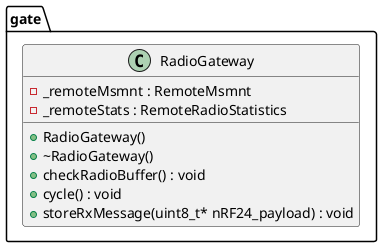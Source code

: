 @startuml





/' Objects '/

namespace gate {
	class RadioGateway {
		+RadioGateway()
		+~RadioGateway()
		-_remoteMsmnt : RemoteMsmnt
		-_remoteStats : RemoteRadioStatistics
		+checkRadioBuffer() : void
		+cycle() : void
		+storeRxMessage(uint8_t* nRF24_payload) : void
	}
}





/' Inheritance relationships '/




/' Aggregation relationships '/





/' Dependency relationships '/





/' Nested objects '/



@enduml
